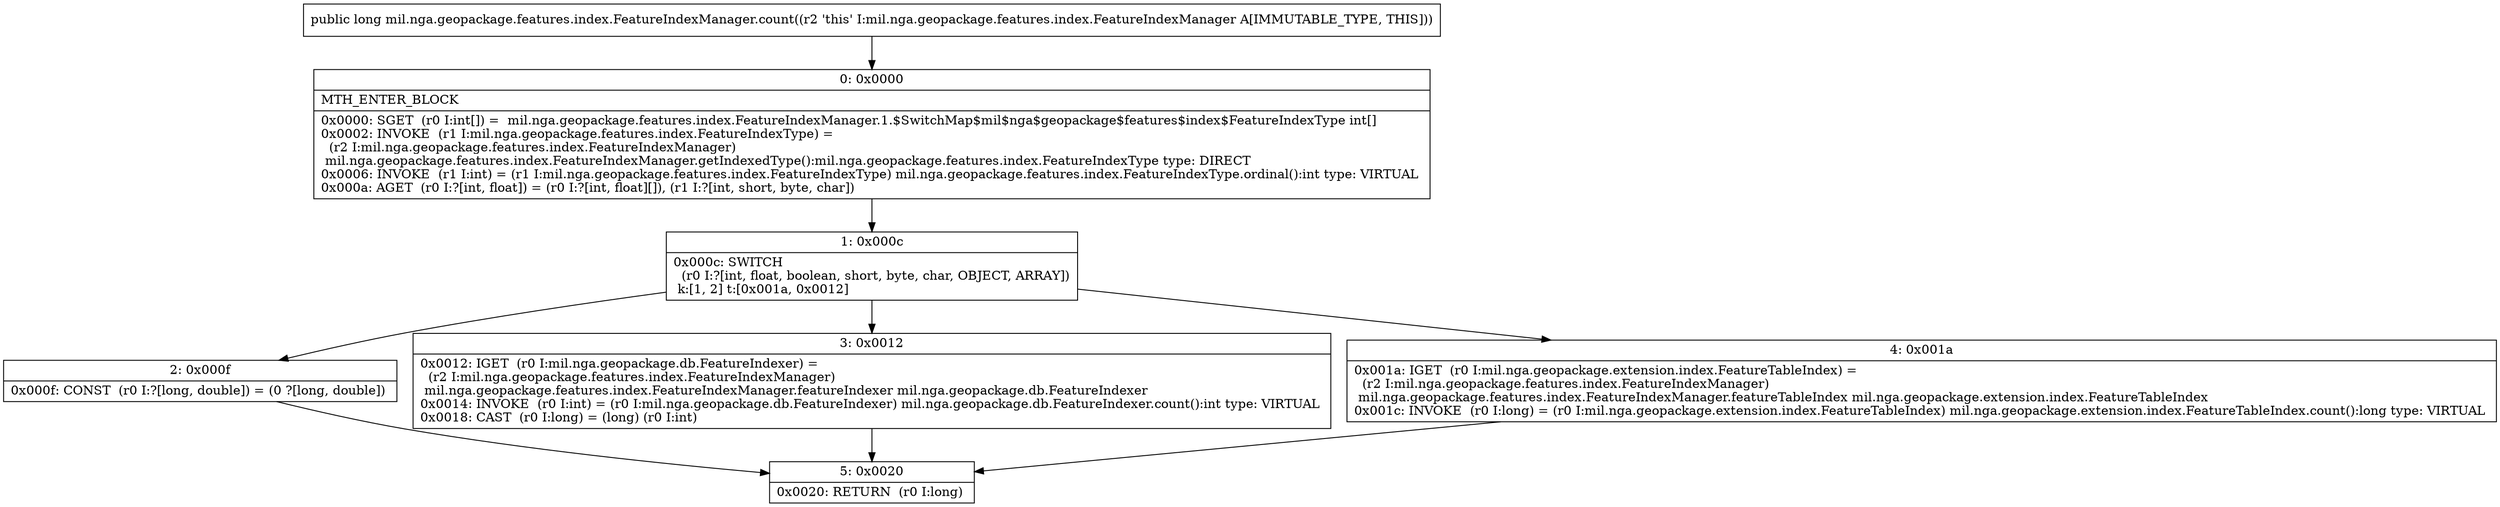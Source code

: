 digraph "CFG formil.nga.geopackage.features.index.FeatureIndexManager.count()J" {
Node_0 [shape=record,label="{0\:\ 0x0000|MTH_ENTER_BLOCK\l|0x0000: SGET  (r0 I:int[]) =  mil.nga.geopackage.features.index.FeatureIndexManager.1.$SwitchMap$mil$nga$geopackage$features$index$FeatureIndexType int[] \l0x0002: INVOKE  (r1 I:mil.nga.geopackage.features.index.FeatureIndexType) = \l  (r2 I:mil.nga.geopackage.features.index.FeatureIndexManager)\l mil.nga.geopackage.features.index.FeatureIndexManager.getIndexedType():mil.nga.geopackage.features.index.FeatureIndexType type: DIRECT \l0x0006: INVOKE  (r1 I:int) = (r1 I:mil.nga.geopackage.features.index.FeatureIndexType) mil.nga.geopackage.features.index.FeatureIndexType.ordinal():int type: VIRTUAL \l0x000a: AGET  (r0 I:?[int, float]) = (r0 I:?[int, float][]), (r1 I:?[int, short, byte, char]) \l}"];
Node_1 [shape=record,label="{1\:\ 0x000c|0x000c: SWITCH  \l  (r0 I:?[int, float, boolean, short, byte, char, OBJECT, ARRAY])\l k:[1, 2] t:[0x001a, 0x0012] \l}"];
Node_2 [shape=record,label="{2\:\ 0x000f|0x000f: CONST  (r0 I:?[long, double]) = (0 ?[long, double]) \l}"];
Node_3 [shape=record,label="{3\:\ 0x0012|0x0012: IGET  (r0 I:mil.nga.geopackage.db.FeatureIndexer) = \l  (r2 I:mil.nga.geopackage.features.index.FeatureIndexManager)\l mil.nga.geopackage.features.index.FeatureIndexManager.featureIndexer mil.nga.geopackage.db.FeatureIndexer \l0x0014: INVOKE  (r0 I:int) = (r0 I:mil.nga.geopackage.db.FeatureIndexer) mil.nga.geopackage.db.FeatureIndexer.count():int type: VIRTUAL \l0x0018: CAST  (r0 I:long) = (long) (r0 I:int) \l}"];
Node_4 [shape=record,label="{4\:\ 0x001a|0x001a: IGET  (r0 I:mil.nga.geopackage.extension.index.FeatureTableIndex) = \l  (r2 I:mil.nga.geopackage.features.index.FeatureIndexManager)\l mil.nga.geopackage.features.index.FeatureIndexManager.featureTableIndex mil.nga.geopackage.extension.index.FeatureTableIndex \l0x001c: INVOKE  (r0 I:long) = (r0 I:mil.nga.geopackage.extension.index.FeatureTableIndex) mil.nga.geopackage.extension.index.FeatureTableIndex.count():long type: VIRTUAL \l}"];
Node_5 [shape=record,label="{5\:\ 0x0020|0x0020: RETURN  (r0 I:long) \l}"];
MethodNode[shape=record,label="{public long mil.nga.geopackage.features.index.FeatureIndexManager.count((r2 'this' I:mil.nga.geopackage.features.index.FeatureIndexManager A[IMMUTABLE_TYPE, THIS])) }"];
MethodNode -> Node_0;
Node_0 -> Node_1;
Node_1 -> Node_2;
Node_1 -> Node_3;
Node_1 -> Node_4;
Node_2 -> Node_5;
Node_3 -> Node_5;
Node_4 -> Node_5;
}

